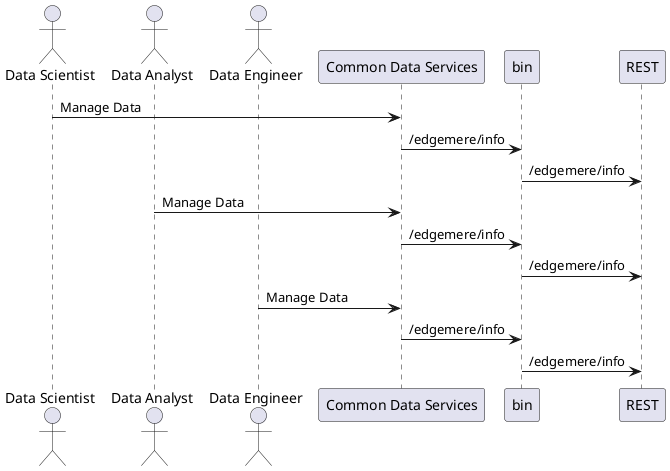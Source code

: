 @startuml

actor "Data Scientist" as DataScientist

actor "Data Analyst" as DataAnalyst

actor "Data Engineer" as DataEngineer




DataScientist -> "Common Data Services": Manage Data
"Common Data Services" -> bin: /edgemere/info
bin -> REST: /edgemere/info

DataAnalyst -> "Common Data Services": Manage Data
"Common Data Services" -> bin: /edgemere/info
bin -> REST: /edgemere/info

DataEngineer -> "Common Data Services": Manage Data
"Common Data Services" -> bin: /edgemere/info
bin -> REST: /edgemere/info


@enduml
